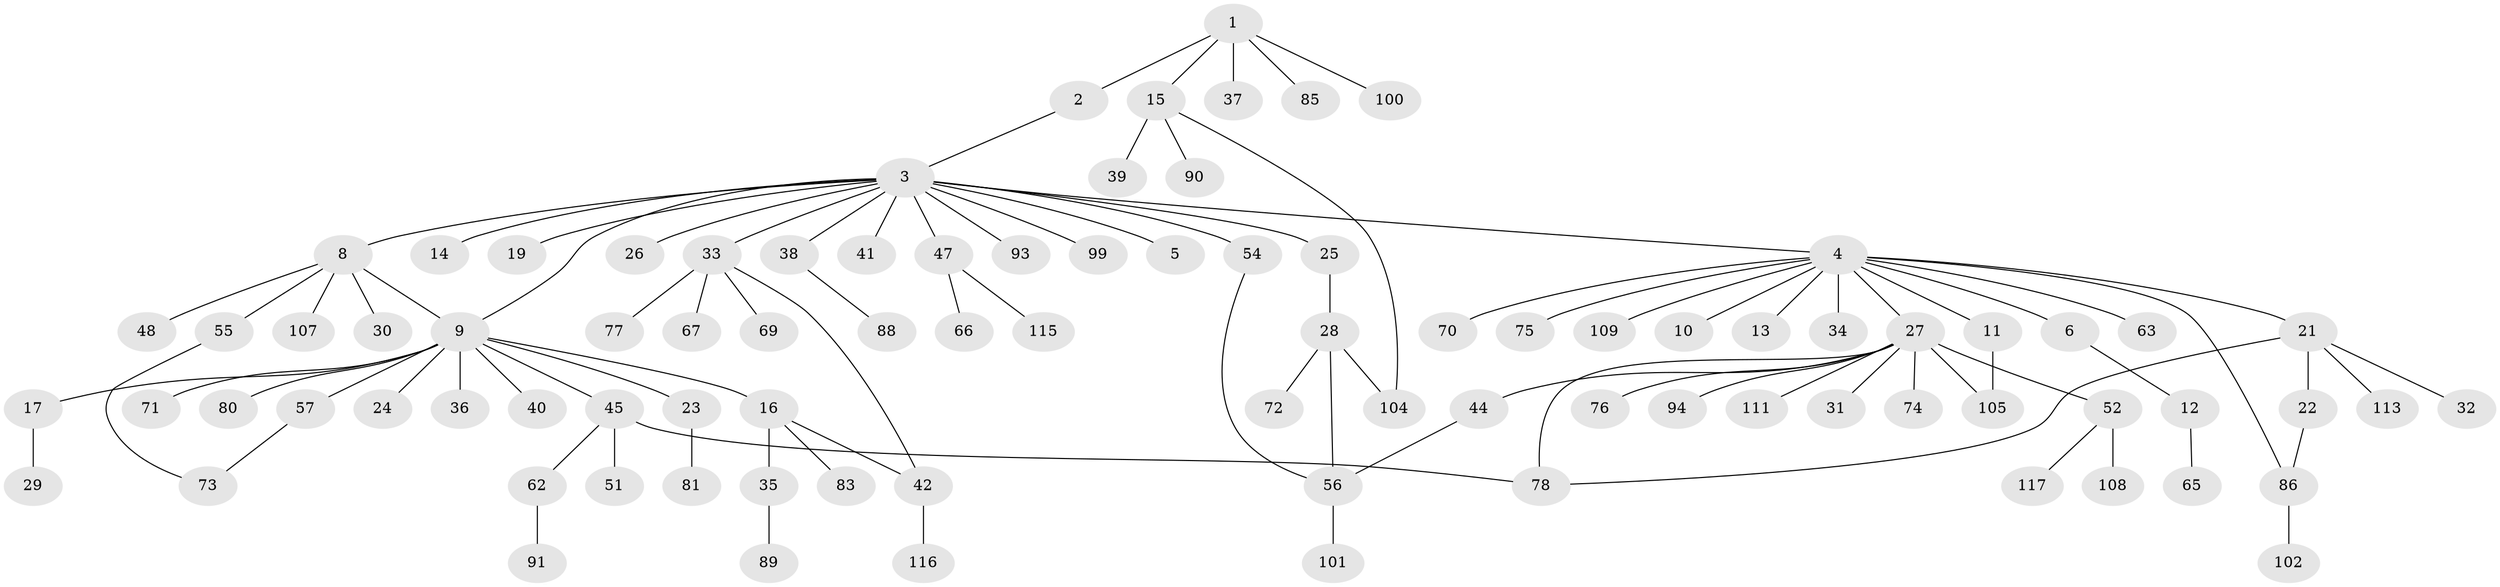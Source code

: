 // original degree distribution, {5: 0.017094017094017096, 2: 0.20512820512820512, 17: 0.008547008547008548, 11: 0.008547008547008548, 4: 0.07692307692307693, 12: 0.008547008547008548, 1: 0.5641025641025641, 3: 0.08547008547008547, 6: 0.017094017094017096, 10: 0.008547008547008548}
// Generated by graph-tools (version 1.1) at 2025/41/03/06/25 10:41:46]
// undirected, 89 vertices, 98 edges
graph export_dot {
graph [start="1"]
  node [color=gray90,style=filled];
  1 [super="+53"];
  2;
  3 [super="+43"];
  4 [super="+7"];
  5 [super="+96"];
  6;
  8 [super="+18"];
  9 [super="+20"];
  10;
  11;
  12 [super="+106"];
  13;
  14;
  15 [super="+58"];
  16 [super="+49"];
  17 [super="+84"];
  19;
  21 [super="+68"];
  22 [super="+60"];
  23;
  24;
  25;
  26;
  27 [super="+114"];
  28 [super="+46"];
  29;
  30;
  31;
  32 [super="+110"];
  33 [super="+112"];
  34;
  35 [super="+59"];
  36 [super="+103"];
  37;
  38 [super="+64"];
  39;
  40;
  41;
  42;
  44;
  45 [super="+50"];
  47 [super="+61"];
  48;
  51;
  52 [super="+92"];
  54;
  55 [super="+98"];
  56 [super="+82"];
  57;
  62;
  63;
  65;
  66;
  67;
  69 [super="+79"];
  70;
  71;
  72;
  73 [super="+97"];
  74;
  75;
  76;
  77;
  78 [super="+87"];
  80;
  81;
  83;
  85;
  86;
  88 [super="+95"];
  89;
  90;
  91;
  93;
  94;
  99;
  100;
  101;
  102;
  104;
  105;
  107;
  108;
  109;
  111;
  113;
  115;
  116;
  117;
  1 -- 2;
  1 -- 15;
  1 -- 37;
  1 -- 100;
  1 -- 85;
  2 -- 3;
  3 -- 4;
  3 -- 5;
  3 -- 8;
  3 -- 9;
  3 -- 14;
  3 -- 19;
  3 -- 25;
  3 -- 26;
  3 -- 33;
  3 -- 38;
  3 -- 41;
  3 -- 47;
  3 -- 54;
  3 -- 93;
  3 -- 99;
  4 -- 6;
  4 -- 10;
  4 -- 11;
  4 -- 13;
  4 -- 34;
  4 -- 63;
  4 -- 70;
  4 -- 86;
  4 -- 109;
  4 -- 27;
  4 -- 75;
  4 -- 21;
  6 -- 12;
  8 -- 9;
  8 -- 55;
  8 -- 48;
  8 -- 107;
  8 -- 30;
  9 -- 16;
  9 -- 17;
  9 -- 24;
  9 -- 36;
  9 -- 40;
  9 -- 45;
  9 -- 57;
  9 -- 71;
  9 -- 80;
  9 -- 23;
  11 -- 105;
  12 -- 65;
  15 -- 39;
  15 -- 90;
  15 -- 104;
  16 -- 35;
  16 -- 83;
  16 -- 42;
  17 -- 29;
  21 -- 22;
  21 -- 32;
  21 -- 78;
  21 -- 113;
  22 -- 86;
  23 -- 81;
  25 -- 28;
  27 -- 31;
  27 -- 44;
  27 -- 52;
  27 -- 74;
  27 -- 76;
  27 -- 78;
  27 -- 94;
  27 -- 111;
  27 -- 105;
  28 -- 104;
  28 -- 56;
  28 -- 72;
  33 -- 42;
  33 -- 67;
  33 -- 69;
  33 -- 77;
  35 -- 89;
  38 -- 88;
  42 -- 116;
  44 -- 56;
  45 -- 51;
  45 -- 78;
  45 -- 62;
  47 -- 66;
  47 -- 115;
  52 -- 108;
  52 -- 117;
  54 -- 56;
  55 -- 73;
  56 -- 101;
  57 -- 73;
  62 -- 91;
  86 -- 102;
}
